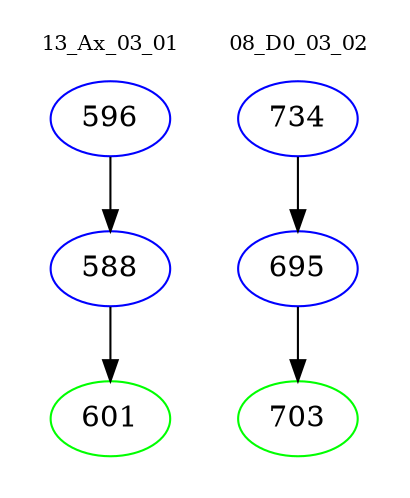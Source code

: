 digraph{
subgraph cluster_0 {
color = white
label = "13_Ax_03_01";
fontsize=10;
T0_596 [label="596", color="blue"]
T0_596 -> T0_588 [color="black"]
T0_588 [label="588", color="blue"]
T0_588 -> T0_601 [color="black"]
T0_601 [label="601", color="green"]
}
subgraph cluster_1 {
color = white
label = "08_D0_03_02";
fontsize=10;
T1_734 [label="734", color="blue"]
T1_734 -> T1_695 [color="black"]
T1_695 [label="695", color="blue"]
T1_695 -> T1_703 [color="black"]
T1_703 [label="703", color="green"]
}
}
